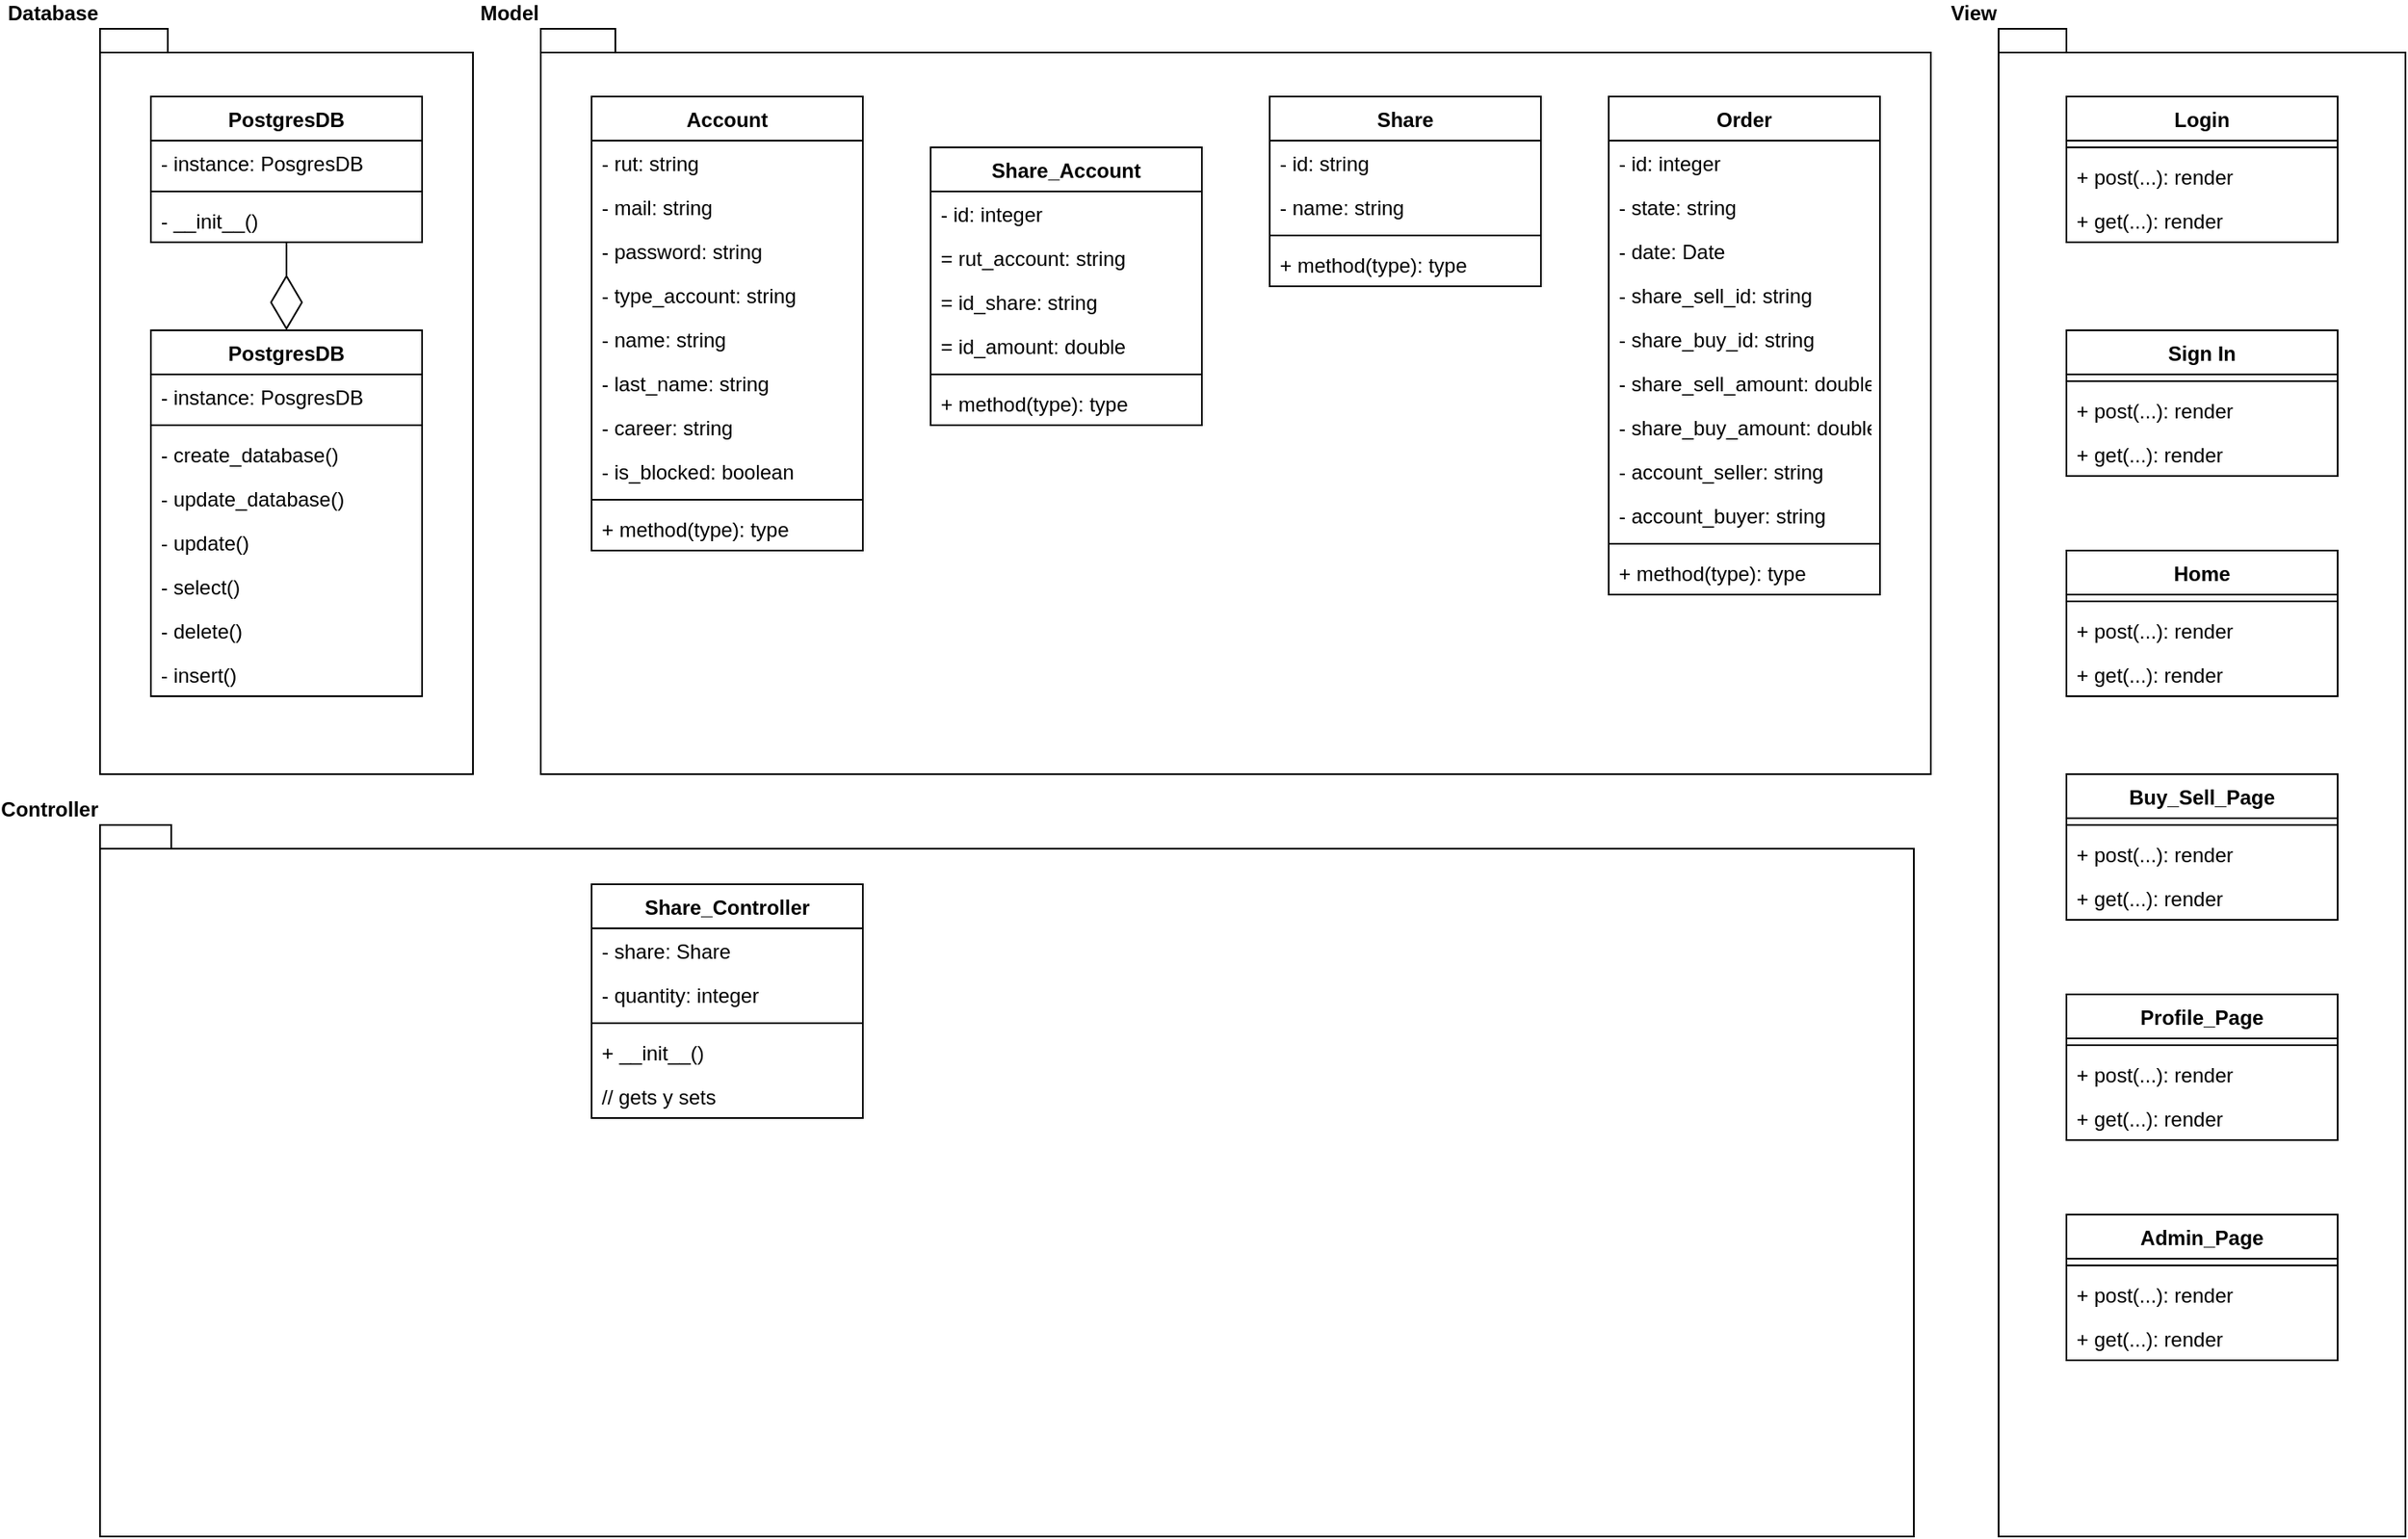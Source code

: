 <mxfile version="18.0.6" type="device"><diagram id="brTsoteVWbF4aycj68i8" name="Página-1"><mxGraphModel dx="2396" dy="1668" grid="1" gridSize="10" guides="1" tooltips="1" connect="1" arrows="1" fold="1" page="1" pageScale="1" pageWidth="1100" pageHeight="850" math="0" shadow="0"><root><mxCell id="0"/><mxCell id="1" parent="0"/><mxCell id="iyYRy4XAFYHZYxgiKapy-1" value="Model" style="shape=folder;fontStyle=1;spacingTop=10;tabWidth=40;tabHeight=14;tabPosition=left;html=1;labelPosition=left;verticalLabelPosition=top;align=right;verticalAlign=bottom;" vertex="1" parent="1"><mxGeometry x="-40" y="-80" width="820" height="440" as="geometry"/></mxCell><mxCell id="iyYRy4XAFYHZYxgiKapy-2" value="Controller&lt;br&gt;" style="shape=folder;fontStyle=1;spacingTop=10;tabWidth=40;tabHeight=14;tabPosition=left;html=1;labelPosition=left;verticalLabelPosition=top;align=right;verticalAlign=bottom;" vertex="1" parent="1"><mxGeometry x="-300" y="390" width="1070" height="420" as="geometry"/></mxCell><mxCell id="iyYRy4XAFYHZYxgiKapy-3" value="Database&lt;br&gt;" style="shape=folder;fontStyle=1;spacingTop=10;tabWidth=40;tabHeight=14;tabPosition=left;html=1;labelPosition=left;verticalLabelPosition=top;align=right;verticalAlign=bottom;" vertex="1" parent="1"><mxGeometry x="-300" y="-80" width="220" height="440" as="geometry"/></mxCell><mxCell id="iyYRy4XAFYHZYxgiKapy-4" value="View&lt;br&gt;" style="shape=folder;fontStyle=1;spacingTop=10;tabWidth=40;tabHeight=14;tabPosition=left;html=1;labelPosition=left;verticalLabelPosition=top;align=right;verticalAlign=bottom;" vertex="1" parent="1"><mxGeometry x="820" y="-80" width="240" height="890" as="geometry"/></mxCell><mxCell id="iyYRy4XAFYHZYxgiKapy-5" value="Account" style="swimlane;fontStyle=1;align=center;verticalAlign=top;childLayout=stackLayout;horizontal=1;startSize=26;horizontalStack=0;resizeParent=1;resizeParentMax=0;resizeLast=0;collapsible=1;marginBottom=0;" vertex="1" parent="1"><mxGeometry x="-10" y="-40" width="160" height="268" as="geometry"/></mxCell><mxCell id="iyYRy4XAFYHZYxgiKapy-6" value="- rut: string" style="text;strokeColor=none;fillColor=none;align=left;verticalAlign=top;spacingLeft=4;spacingRight=4;overflow=hidden;rotatable=0;points=[[0,0.5],[1,0.5]];portConstraint=eastwest;" vertex="1" parent="iyYRy4XAFYHZYxgiKapy-5"><mxGeometry y="26" width="160" height="26" as="geometry"/></mxCell><mxCell id="iyYRy4XAFYHZYxgiKapy-9" value="- mail: string" style="text;strokeColor=none;fillColor=none;align=left;verticalAlign=top;spacingLeft=4;spacingRight=4;overflow=hidden;rotatable=0;points=[[0,0.5],[1,0.5]];portConstraint=eastwest;" vertex="1" parent="iyYRy4XAFYHZYxgiKapy-5"><mxGeometry y="52" width="160" height="26" as="geometry"/></mxCell><mxCell id="iyYRy4XAFYHZYxgiKapy-11" value="- password: string" style="text;strokeColor=none;fillColor=none;align=left;verticalAlign=top;spacingLeft=4;spacingRight=4;overflow=hidden;rotatable=0;points=[[0,0.5],[1,0.5]];portConstraint=eastwest;" vertex="1" parent="iyYRy4XAFYHZYxgiKapy-5"><mxGeometry y="78" width="160" height="26" as="geometry"/></mxCell><mxCell id="iyYRy4XAFYHZYxgiKapy-12" value="- type_account: string" style="text;strokeColor=none;fillColor=none;align=left;verticalAlign=top;spacingLeft=4;spacingRight=4;overflow=hidden;rotatable=0;points=[[0,0.5],[1,0.5]];portConstraint=eastwest;" vertex="1" parent="iyYRy4XAFYHZYxgiKapy-5"><mxGeometry y="104" width="160" height="26" as="geometry"/></mxCell><mxCell id="iyYRy4XAFYHZYxgiKapy-13" value="- name: string" style="text;strokeColor=none;fillColor=none;align=left;verticalAlign=top;spacingLeft=4;spacingRight=4;overflow=hidden;rotatable=0;points=[[0,0.5],[1,0.5]];portConstraint=eastwest;" vertex="1" parent="iyYRy4XAFYHZYxgiKapy-5"><mxGeometry y="130" width="160" height="26" as="geometry"/></mxCell><mxCell id="iyYRy4XAFYHZYxgiKapy-14" value="- last_name: string" style="text;strokeColor=none;fillColor=none;align=left;verticalAlign=top;spacingLeft=4;spacingRight=4;overflow=hidden;rotatable=0;points=[[0,0.5],[1,0.5]];portConstraint=eastwest;" vertex="1" parent="iyYRy4XAFYHZYxgiKapy-5"><mxGeometry y="156" width="160" height="26" as="geometry"/></mxCell><mxCell id="iyYRy4XAFYHZYxgiKapy-15" value="- career: string" style="text;strokeColor=none;fillColor=none;align=left;verticalAlign=top;spacingLeft=4;spacingRight=4;overflow=hidden;rotatable=0;points=[[0,0.5],[1,0.5]];portConstraint=eastwest;" vertex="1" parent="iyYRy4XAFYHZYxgiKapy-5"><mxGeometry y="182" width="160" height="26" as="geometry"/></mxCell><mxCell id="iyYRy4XAFYHZYxgiKapy-16" value="- is_blocked: boolean" style="text;strokeColor=none;fillColor=none;align=left;verticalAlign=top;spacingLeft=4;spacingRight=4;overflow=hidden;rotatable=0;points=[[0,0.5],[1,0.5]];portConstraint=eastwest;" vertex="1" parent="iyYRy4XAFYHZYxgiKapy-5"><mxGeometry y="208" width="160" height="26" as="geometry"/></mxCell><mxCell id="iyYRy4XAFYHZYxgiKapy-7" value="" style="line;strokeWidth=1;fillColor=none;align=left;verticalAlign=middle;spacingTop=-1;spacingLeft=3;spacingRight=3;rotatable=0;labelPosition=right;points=[];portConstraint=eastwest;" vertex="1" parent="iyYRy4XAFYHZYxgiKapy-5"><mxGeometry y="234" width="160" height="8" as="geometry"/></mxCell><mxCell id="iyYRy4XAFYHZYxgiKapy-8" value="+ method(type): type" style="text;strokeColor=none;fillColor=none;align=left;verticalAlign=top;spacingLeft=4;spacingRight=4;overflow=hidden;rotatable=0;points=[[0,0.5],[1,0.5]];portConstraint=eastwest;" vertex="1" parent="iyYRy4XAFYHZYxgiKapy-5"><mxGeometry y="242" width="160" height="26" as="geometry"/></mxCell><mxCell id="iyYRy4XAFYHZYxgiKapy-17" value="Share" style="swimlane;fontStyle=1;align=center;verticalAlign=top;childLayout=stackLayout;horizontal=1;startSize=26;horizontalStack=0;resizeParent=1;resizeParentMax=0;resizeLast=0;collapsible=1;marginBottom=0;" vertex="1" parent="1"><mxGeometry x="390" y="-40" width="160" height="112" as="geometry"/></mxCell><mxCell id="iyYRy4XAFYHZYxgiKapy-18" value="- id: string" style="text;strokeColor=none;fillColor=none;align=left;verticalAlign=top;spacingLeft=4;spacingRight=4;overflow=hidden;rotatable=0;points=[[0,0.5],[1,0.5]];portConstraint=eastwest;" vertex="1" parent="iyYRy4XAFYHZYxgiKapy-17"><mxGeometry y="26" width="160" height="26" as="geometry"/></mxCell><mxCell id="iyYRy4XAFYHZYxgiKapy-21" value="- name: string" style="text;strokeColor=none;fillColor=none;align=left;verticalAlign=top;spacingLeft=4;spacingRight=4;overflow=hidden;rotatable=0;points=[[0,0.5],[1,0.5]];portConstraint=eastwest;" vertex="1" parent="iyYRy4XAFYHZYxgiKapy-17"><mxGeometry y="52" width="160" height="26" as="geometry"/></mxCell><mxCell id="iyYRy4XAFYHZYxgiKapy-19" value="" style="line;strokeWidth=1;fillColor=none;align=left;verticalAlign=middle;spacingTop=-1;spacingLeft=3;spacingRight=3;rotatable=0;labelPosition=right;points=[];portConstraint=eastwest;" vertex="1" parent="iyYRy4XAFYHZYxgiKapy-17"><mxGeometry y="78" width="160" height="8" as="geometry"/></mxCell><mxCell id="iyYRy4XAFYHZYxgiKapy-20" value="+ method(type): type" style="text;strokeColor=none;fillColor=none;align=left;verticalAlign=top;spacingLeft=4;spacingRight=4;overflow=hidden;rotatable=0;points=[[0,0.5],[1,0.5]];portConstraint=eastwest;" vertex="1" parent="iyYRy4XAFYHZYxgiKapy-17"><mxGeometry y="86" width="160" height="26" as="geometry"/></mxCell><mxCell id="iyYRy4XAFYHZYxgiKapy-23" value="Share_Account" style="swimlane;fontStyle=1;align=center;verticalAlign=top;childLayout=stackLayout;horizontal=1;startSize=26;horizontalStack=0;resizeParent=1;resizeParentMax=0;resizeLast=0;collapsible=1;marginBottom=0;" vertex="1" parent="1"><mxGeometry x="190" y="-10" width="160" height="164" as="geometry"/></mxCell><mxCell id="iyYRy4XAFYHZYxgiKapy-24" value="- id: integer" style="text;strokeColor=none;fillColor=none;align=left;verticalAlign=top;spacingLeft=4;spacingRight=4;overflow=hidden;rotatable=0;points=[[0,0.5],[1,0.5]];portConstraint=eastwest;" vertex="1" parent="iyYRy4XAFYHZYxgiKapy-23"><mxGeometry y="26" width="160" height="26" as="geometry"/></mxCell><mxCell id="iyYRy4XAFYHZYxgiKapy-25" value="= rut_account: string" style="text;strokeColor=none;fillColor=none;align=left;verticalAlign=top;spacingLeft=4;spacingRight=4;overflow=hidden;rotatable=0;points=[[0,0.5],[1,0.5]];portConstraint=eastwest;" vertex="1" parent="iyYRy4XAFYHZYxgiKapy-23"><mxGeometry y="52" width="160" height="26" as="geometry"/></mxCell><mxCell id="iyYRy4XAFYHZYxgiKapy-28" value="= id_share: string" style="text;strokeColor=none;fillColor=none;align=left;verticalAlign=top;spacingLeft=4;spacingRight=4;overflow=hidden;rotatable=0;points=[[0,0.5],[1,0.5]];portConstraint=eastwest;" vertex="1" parent="iyYRy4XAFYHZYxgiKapy-23"><mxGeometry y="78" width="160" height="26" as="geometry"/></mxCell><mxCell id="iyYRy4XAFYHZYxgiKapy-29" value="= id_amount: double" style="text;strokeColor=none;fillColor=none;align=left;verticalAlign=top;spacingLeft=4;spacingRight=4;overflow=hidden;rotatable=0;points=[[0,0.5],[1,0.5]];portConstraint=eastwest;" vertex="1" parent="iyYRy4XAFYHZYxgiKapy-23"><mxGeometry y="104" width="160" height="26" as="geometry"/></mxCell><mxCell id="iyYRy4XAFYHZYxgiKapy-26" value="" style="line;strokeWidth=1;fillColor=none;align=left;verticalAlign=middle;spacingTop=-1;spacingLeft=3;spacingRight=3;rotatable=0;labelPosition=right;points=[];portConstraint=eastwest;" vertex="1" parent="iyYRy4XAFYHZYxgiKapy-23"><mxGeometry y="130" width="160" height="8" as="geometry"/></mxCell><mxCell id="iyYRy4XAFYHZYxgiKapy-27" value="+ method(type): type" style="text;strokeColor=none;fillColor=none;align=left;verticalAlign=top;spacingLeft=4;spacingRight=4;overflow=hidden;rotatable=0;points=[[0,0.5],[1,0.5]];portConstraint=eastwest;" vertex="1" parent="iyYRy4XAFYHZYxgiKapy-23"><mxGeometry y="138" width="160" height="26" as="geometry"/></mxCell><mxCell id="iyYRy4XAFYHZYxgiKapy-41" value="Order" style="swimlane;fontStyle=1;align=center;verticalAlign=top;childLayout=stackLayout;horizontal=1;startSize=26;horizontalStack=0;resizeParent=1;resizeParentMax=0;resizeLast=0;collapsible=1;marginBottom=0;" vertex="1" parent="1"><mxGeometry x="590" y="-40" width="160" height="294" as="geometry"/></mxCell><mxCell id="iyYRy4XAFYHZYxgiKapy-42" value="- id: integer" style="text;strokeColor=none;fillColor=none;align=left;verticalAlign=top;spacingLeft=4;spacingRight=4;overflow=hidden;rotatable=0;points=[[0,0.5],[1,0.5]];portConstraint=eastwest;" vertex="1" parent="iyYRy4XAFYHZYxgiKapy-41"><mxGeometry y="26" width="160" height="26" as="geometry"/></mxCell><mxCell id="iyYRy4XAFYHZYxgiKapy-43" value="- state: string" style="text;strokeColor=none;fillColor=none;align=left;verticalAlign=top;spacingLeft=4;spacingRight=4;overflow=hidden;rotatable=0;points=[[0,0.5],[1,0.5]];portConstraint=eastwest;" vertex="1" parent="iyYRy4XAFYHZYxgiKapy-41"><mxGeometry y="52" width="160" height="26" as="geometry"/></mxCell><mxCell id="iyYRy4XAFYHZYxgiKapy-44" value="- date: Date" style="text;strokeColor=none;fillColor=none;align=left;verticalAlign=top;spacingLeft=4;spacingRight=4;overflow=hidden;rotatable=0;points=[[0,0.5],[1,0.5]];portConstraint=eastwest;" vertex="1" parent="iyYRy4XAFYHZYxgiKapy-41"><mxGeometry y="78" width="160" height="26" as="geometry"/></mxCell><mxCell id="iyYRy4XAFYHZYxgiKapy-45" value="- share_sell_id: string" style="text;strokeColor=none;fillColor=none;align=left;verticalAlign=top;spacingLeft=4;spacingRight=4;overflow=hidden;rotatable=0;points=[[0,0.5],[1,0.5]];portConstraint=eastwest;" vertex="1" parent="iyYRy4XAFYHZYxgiKapy-41"><mxGeometry y="104" width="160" height="26" as="geometry"/></mxCell><mxCell id="iyYRy4XAFYHZYxgiKapy-46" value="- share_buy_id: string" style="text;strokeColor=none;fillColor=none;align=left;verticalAlign=top;spacingLeft=4;spacingRight=4;overflow=hidden;rotatable=0;points=[[0,0.5],[1,0.5]];portConstraint=eastwest;" vertex="1" parent="iyYRy4XAFYHZYxgiKapy-41"><mxGeometry y="130" width="160" height="26" as="geometry"/></mxCell><mxCell id="iyYRy4XAFYHZYxgiKapy-47" value="- share_sell_amount: double" style="text;strokeColor=none;fillColor=none;align=left;verticalAlign=top;spacingLeft=4;spacingRight=4;overflow=hidden;rotatable=0;points=[[0,0.5],[1,0.5]];portConstraint=eastwest;" vertex="1" parent="iyYRy4XAFYHZYxgiKapy-41"><mxGeometry y="156" width="160" height="26" as="geometry"/></mxCell><mxCell id="iyYRy4XAFYHZYxgiKapy-48" value="- share_buy_amount: double" style="text;strokeColor=none;fillColor=none;align=left;verticalAlign=top;spacingLeft=4;spacingRight=4;overflow=hidden;rotatable=0;points=[[0,0.5],[1,0.5]];portConstraint=eastwest;" vertex="1" parent="iyYRy4XAFYHZYxgiKapy-41"><mxGeometry y="182" width="160" height="26" as="geometry"/></mxCell><mxCell id="iyYRy4XAFYHZYxgiKapy-49" value="- account_seller: string" style="text;strokeColor=none;fillColor=none;align=left;verticalAlign=top;spacingLeft=4;spacingRight=4;overflow=hidden;rotatable=0;points=[[0,0.5],[1,0.5]];portConstraint=eastwest;" vertex="1" parent="iyYRy4XAFYHZYxgiKapy-41"><mxGeometry y="208" width="160" height="26" as="geometry"/></mxCell><mxCell id="iyYRy4XAFYHZYxgiKapy-52" value="- account_buyer: string" style="text;strokeColor=none;fillColor=none;align=left;verticalAlign=top;spacingLeft=4;spacingRight=4;overflow=hidden;rotatable=0;points=[[0,0.5],[1,0.5]];portConstraint=eastwest;" vertex="1" parent="iyYRy4XAFYHZYxgiKapy-41"><mxGeometry y="234" width="160" height="26" as="geometry"/></mxCell><mxCell id="iyYRy4XAFYHZYxgiKapy-50" value="" style="line;strokeWidth=1;fillColor=none;align=left;verticalAlign=middle;spacingTop=-1;spacingLeft=3;spacingRight=3;rotatable=0;labelPosition=right;points=[];portConstraint=eastwest;" vertex="1" parent="iyYRy4XAFYHZYxgiKapy-41"><mxGeometry y="260" width="160" height="8" as="geometry"/></mxCell><mxCell id="iyYRy4XAFYHZYxgiKapy-51" value="+ method(type): type" style="text;strokeColor=none;fillColor=none;align=left;verticalAlign=top;spacingLeft=4;spacingRight=4;overflow=hidden;rotatable=0;points=[[0,0.5],[1,0.5]];portConstraint=eastwest;" vertex="1" parent="iyYRy4XAFYHZYxgiKapy-41"><mxGeometry y="268" width="160" height="26" as="geometry"/></mxCell><mxCell id="iyYRy4XAFYHZYxgiKapy-53" value="Login" style="swimlane;fontStyle=1;align=center;verticalAlign=top;childLayout=stackLayout;horizontal=1;startSize=26;horizontalStack=0;resizeParent=1;resizeParentMax=0;resizeLast=0;collapsible=1;marginBottom=0;" vertex="1" parent="1"><mxGeometry x="860" y="-40" width="160" height="86" as="geometry"/></mxCell><mxCell id="iyYRy4XAFYHZYxgiKapy-55" value="" style="line;strokeWidth=1;fillColor=none;align=left;verticalAlign=middle;spacingTop=-1;spacingLeft=3;spacingRight=3;rotatable=0;labelPosition=right;points=[];portConstraint=eastwest;" vertex="1" parent="iyYRy4XAFYHZYxgiKapy-53"><mxGeometry y="26" width="160" height="8" as="geometry"/></mxCell><mxCell id="iyYRy4XAFYHZYxgiKapy-56" value="+ post(...): render" style="text;strokeColor=none;fillColor=none;align=left;verticalAlign=top;spacingLeft=4;spacingRight=4;overflow=hidden;rotatable=0;points=[[0,0.5],[1,0.5]];portConstraint=eastwest;" vertex="1" parent="iyYRy4XAFYHZYxgiKapy-53"><mxGeometry y="34" width="160" height="26" as="geometry"/></mxCell><mxCell id="iyYRy4XAFYHZYxgiKapy-57" value="+ get(...): render" style="text;strokeColor=none;fillColor=none;align=left;verticalAlign=top;spacingLeft=4;spacingRight=4;overflow=hidden;rotatable=0;points=[[0,0.5],[1,0.5]];portConstraint=eastwest;" vertex="1" parent="iyYRy4XAFYHZYxgiKapy-53"><mxGeometry y="60" width="160" height="26" as="geometry"/></mxCell><mxCell id="iyYRy4XAFYHZYxgiKapy-58" value="Sign In" style="swimlane;fontStyle=1;align=center;verticalAlign=top;childLayout=stackLayout;horizontal=1;startSize=26;horizontalStack=0;resizeParent=1;resizeParentMax=0;resizeLast=0;collapsible=1;marginBottom=0;" vertex="1" parent="1"><mxGeometry x="860" y="98" width="160" height="86" as="geometry"/></mxCell><mxCell id="iyYRy4XAFYHZYxgiKapy-59" value="" style="line;strokeWidth=1;fillColor=none;align=left;verticalAlign=middle;spacingTop=-1;spacingLeft=3;spacingRight=3;rotatable=0;labelPosition=right;points=[];portConstraint=eastwest;" vertex="1" parent="iyYRy4XAFYHZYxgiKapy-58"><mxGeometry y="26" width="160" height="8" as="geometry"/></mxCell><mxCell id="iyYRy4XAFYHZYxgiKapy-60" value="+ post(...): render" style="text;strokeColor=none;fillColor=none;align=left;verticalAlign=top;spacingLeft=4;spacingRight=4;overflow=hidden;rotatable=0;points=[[0,0.5],[1,0.5]];portConstraint=eastwest;" vertex="1" parent="iyYRy4XAFYHZYxgiKapy-58"><mxGeometry y="34" width="160" height="26" as="geometry"/></mxCell><mxCell id="iyYRy4XAFYHZYxgiKapy-61" value="+ get(...): render" style="text;strokeColor=none;fillColor=none;align=left;verticalAlign=top;spacingLeft=4;spacingRight=4;overflow=hidden;rotatable=0;points=[[0,0.5],[1,0.5]];portConstraint=eastwest;" vertex="1" parent="iyYRy4XAFYHZYxgiKapy-58"><mxGeometry y="60" width="160" height="26" as="geometry"/></mxCell><mxCell id="iyYRy4XAFYHZYxgiKapy-62" value="Home" style="swimlane;fontStyle=1;align=center;verticalAlign=top;childLayout=stackLayout;horizontal=1;startSize=26;horizontalStack=0;resizeParent=1;resizeParentMax=0;resizeLast=0;collapsible=1;marginBottom=0;" vertex="1" parent="1"><mxGeometry x="860" y="228" width="160" height="86" as="geometry"/></mxCell><mxCell id="iyYRy4XAFYHZYxgiKapy-63" value="" style="line;strokeWidth=1;fillColor=none;align=left;verticalAlign=middle;spacingTop=-1;spacingLeft=3;spacingRight=3;rotatable=0;labelPosition=right;points=[];portConstraint=eastwest;" vertex="1" parent="iyYRy4XAFYHZYxgiKapy-62"><mxGeometry y="26" width="160" height="8" as="geometry"/></mxCell><mxCell id="iyYRy4XAFYHZYxgiKapy-64" value="+ post(...): render" style="text;strokeColor=none;fillColor=none;align=left;verticalAlign=top;spacingLeft=4;spacingRight=4;overflow=hidden;rotatable=0;points=[[0,0.5],[1,0.5]];portConstraint=eastwest;" vertex="1" parent="iyYRy4XAFYHZYxgiKapy-62"><mxGeometry y="34" width="160" height="26" as="geometry"/></mxCell><mxCell id="iyYRy4XAFYHZYxgiKapy-65" value="+ get(...): render" style="text;strokeColor=none;fillColor=none;align=left;verticalAlign=top;spacingLeft=4;spacingRight=4;overflow=hidden;rotatable=0;points=[[0,0.5],[1,0.5]];portConstraint=eastwest;" vertex="1" parent="iyYRy4XAFYHZYxgiKapy-62"><mxGeometry y="60" width="160" height="26" as="geometry"/></mxCell><mxCell id="iyYRy4XAFYHZYxgiKapy-66" value="Buy_Sell_Page" style="swimlane;fontStyle=1;align=center;verticalAlign=top;childLayout=stackLayout;horizontal=1;startSize=26;horizontalStack=0;resizeParent=1;resizeParentMax=0;resizeLast=0;collapsible=1;marginBottom=0;" vertex="1" parent="1"><mxGeometry x="860" y="360" width="160" height="86" as="geometry"/></mxCell><mxCell id="iyYRy4XAFYHZYxgiKapy-67" value="" style="line;strokeWidth=1;fillColor=none;align=left;verticalAlign=middle;spacingTop=-1;spacingLeft=3;spacingRight=3;rotatable=0;labelPosition=right;points=[];portConstraint=eastwest;" vertex="1" parent="iyYRy4XAFYHZYxgiKapy-66"><mxGeometry y="26" width="160" height="8" as="geometry"/></mxCell><mxCell id="iyYRy4XAFYHZYxgiKapy-68" value="+ post(...): render" style="text;strokeColor=none;fillColor=none;align=left;verticalAlign=top;spacingLeft=4;spacingRight=4;overflow=hidden;rotatable=0;points=[[0,0.5],[1,0.5]];portConstraint=eastwest;" vertex="1" parent="iyYRy4XAFYHZYxgiKapy-66"><mxGeometry y="34" width="160" height="26" as="geometry"/></mxCell><mxCell id="iyYRy4XAFYHZYxgiKapy-69" value="+ get(...): render" style="text;strokeColor=none;fillColor=none;align=left;verticalAlign=top;spacingLeft=4;spacingRight=4;overflow=hidden;rotatable=0;points=[[0,0.5],[1,0.5]];portConstraint=eastwest;" vertex="1" parent="iyYRy4XAFYHZYxgiKapy-66"><mxGeometry y="60" width="160" height="26" as="geometry"/></mxCell><mxCell id="iyYRy4XAFYHZYxgiKapy-70" value="Profile_Page" style="swimlane;fontStyle=1;align=center;verticalAlign=top;childLayout=stackLayout;horizontal=1;startSize=26;horizontalStack=0;resizeParent=1;resizeParentMax=0;resizeLast=0;collapsible=1;marginBottom=0;" vertex="1" parent="1"><mxGeometry x="860" y="490" width="160" height="86" as="geometry"/></mxCell><mxCell id="iyYRy4XAFYHZYxgiKapy-71" value="" style="line;strokeWidth=1;fillColor=none;align=left;verticalAlign=middle;spacingTop=-1;spacingLeft=3;spacingRight=3;rotatable=0;labelPosition=right;points=[];portConstraint=eastwest;" vertex="1" parent="iyYRy4XAFYHZYxgiKapy-70"><mxGeometry y="26" width="160" height="8" as="geometry"/></mxCell><mxCell id="iyYRy4XAFYHZYxgiKapy-72" value="+ post(...): render" style="text;strokeColor=none;fillColor=none;align=left;verticalAlign=top;spacingLeft=4;spacingRight=4;overflow=hidden;rotatable=0;points=[[0,0.5],[1,0.5]];portConstraint=eastwest;" vertex="1" parent="iyYRy4XAFYHZYxgiKapy-70"><mxGeometry y="34" width="160" height="26" as="geometry"/></mxCell><mxCell id="iyYRy4XAFYHZYxgiKapy-73" value="+ get(...): render" style="text;strokeColor=none;fillColor=none;align=left;verticalAlign=top;spacingLeft=4;spacingRight=4;overflow=hidden;rotatable=0;points=[[0,0.5],[1,0.5]];portConstraint=eastwest;" vertex="1" parent="iyYRy4XAFYHZYxgiKapy-70"><mxGeometry y="60" width="160" height="26" as="geometry"/></mxCell><mxCell id="iyYRy4XAFYHZYxgiKapy-74" value="Admin_Page" style="swimlane;fontStyle=1;align=center;verticalAlign=top;childLayout=stackLayout;horizontal=1;startSize=26;horizontalStack=0;resizeParent=1;resizeParentMax=0;resizeLast=0;collapsible=1;marginBottom=0;" vertex="1" parent="1"><mxGeometry x="860" y="620" width="160" height="86" as="geometry"/></mxCell><mxCell id="iyYRy4XAFYHZYxgiKapy-75" value="" style="line;strokeWidth=1;fillColor=none;align=left;verticalAlign=middle;spacingTop=-1;spacingLeft=3;spacingRight=3;rotatable=0;labelPosition=right;points=[];portConstraint=eastwest;" vertex="1" parent="iyYRy4XAFYHZYxgiKapy-74"><mxGeometry y="26" width="160" height="8" as="geometry"/></mxCell><mxCell id="iyYRy4XAFYHZYxgiKapy-76" value="+ post(...): render" style="text;strokeColor=none;fillColor=none;align=left;verticalAlign=top;spacingLeft=4;spacingRight=4;overflow=hidden;rotatable=0;points=[[0,0.5],[1,0.5]];portConstraint=eastwest;" vertex="1" parent="iyYRy4XAFYHZYxgiKapy-74"><mxGeometry y="34" width="160" height="26" as="geometry"/></mxCell><mxCell id="iyYRy4XAFYHZYxgiKapy-77" value="+ get(...): render" style="text;strokeColor=none;fillColor=none;align=left;verticalAlign=top;spacingLeft=4;spacingRight=4;overflow=hidden;rotatable=0;points=[[0,0.5],[1,0.5]];portConstraint=eastwest;" vertex="1" parent="iyYRy4XAFYHZYxgiKapy-74"><mxGeometry y="60" width="160" height="26" as="geometry"/></mxCell><mxCell id="iyYRy4XAFYHZYxgiKapy-91" style="edgeStyle=orthogonalEdgeStyle;rounded=0;orthogonalLoop=1;jettySize=auto;html=1;endArrow=diamondThin;endFill=0;startSize=6;endSize=30;" edge="1" parent="1" source="iyYRy4XAFYHZYxgiKapy-78" target="iyYRy4XAFYHZYxgiKapy-82"><mxGeometry relative="1" as="geometry"/></mxCell><mxCell id="iyYRy4XAFYHZYxgiKapy-78" value="PostgresDB" style="swimlane;fontStyle=1;align=center;verticalAlign=top;childLayout=stackLayout;horizontal=1;startSize=26;horizontalStack=0;resizeParent=1;resizeParentMax=0;resizeLast=0;collapsible=1;marginBottom=0;" vertex="1" parent="1"><mxGeometry x="-270" y="-40" width="160" height="86" as="geometry"/></mxCell><mxCell id="iyYRy4XAFYHZYxgiKapy-79" value="- instance: PosgresDB" style="text;strokeColor=none;fillColor=none;align=left;verticalAlign=top;spacingLeft=4;spacingRight=4;overflow=hidden;rotatable=0;points=[[0,0.5],[1,0.5]];portConstraint=eastwest;" vertex="1" parent="iyYRy4XAFYHZYxgiKapy-78"><mxGeometry y="26" width="160" height="26" as="geometry"/></mxCell><mxCell id="iyYRy4XAFYHZYxgiKapy-80" value="" style="line;strokeWidth=1;fillColor=none;align=left;verticalAlign=middle;spacingTop=-1;spacingLeft=3;spacingRight=3;rotatable=0;labelPosition=right;points=[];portConstraint=eastwest;" vertex="1" parent="iyYRy4XAFYHZYxgiKapy-78"><mxGeometry y="52" width="160" height="8" as="geometry"/></mxCell><mxCell id="iyYRy4XAFYHZYxgiKapy-81" value="- __init__()" style="text;strokeColor=none;fillColor=none;align=left;verticalAlign=top;spacingLeft=4;spacingRight=4;overflow=hidden;rotatable=0;points=[[0,0.5],[1,0.5]];portConstraint=eastwest;" vertex="1" parent="iyYRy4XAFYHZYxgiKapy-78"><mxGeometry y="60" width="160" height="26" as="geometry"/></mxCell><mxCell id="iyYRy4XAFYHZYxgiKapy-82" value="PostgresDB" style="swimlane;fontStyle=1;align=center;verticalAlign=top;childLayout=stackLayout;horizontal=1;startSize=26;horizontalStack=0;resizeParent=1;resizeParentMax=0;resizeLast=0;collapsible=1;marginBottom=0;" vertex="1" parent="1"><mxGeometry x="-270" y="98" width="160" height="216" as="geometry"/></mxCell><mxCell id="iyYRy4XAFYHZYxgiKapy-83" value="- instance: PosgresDB" style="text;strokeColor=none;fillColor=none;align=left;verticalAlign=top;spacingLeft=4;spacingRight=4;overflow=hidden;rotatable=0;points=[[0,0.5],[1,0.5]];portConstraint=eastwest;" vertex="1" parent="iyYRy4XAFYHZYxgiKapy-82"><mxGeometry y="26" width="160" height="26" as="geometry"/></mxCell><mxCell id="iyYRy4XAFYHZYxgiKapy-84" value="" style="line;strokeWidth=1;fillColor=none;align=left;verticalAlign=middle;spacingTop=-1;spacingLeft=3;spacingRight=3;rotatable=0;labelPosition=right;points=[];portConstraint=eastwest;" vertex="1" parent="iyYRy4XAFYHZYxgiKapy-82"><mxGeometry y="52" width="160" height="8" as="geometry"/></mxCell><mxCell id="iyYRy4XAFYHZYxgiKapy-85" value="- create_database()" style="text;strokeColor=none;fillColor=none;align=left;verticalAlign=top;spacingLeft=4;spacingRight=4;overflow=hidden;rotatable=0;points=[[0,0.5],[1,0.5]];portConstraint=eastwest;" vertex="1" parent="iyYRy4XAFYHZYxgiKapy-82"><mxGeometry y="60" width="160" height="26" as="geometry"/></mxCell><mxCell id="iyYRy4XAFYHZYxgiKapy-86" value="- update_database()" style="text;strokeColor=none;fillColor=none;align=left;verticalAlign=top;spacingLeft=4;spacingRight=4;overflow=hidden;rotatable=0;points=[[0,0.5],[1,0.5]];portConstraint=eastwest;" vertex="1" parent="iyYRy4XAFYHZYxgiKapy-82"><mxGeometry y="86" width="160" height="26" as="geometry"/></mxCell><mxCell id="iyYRy4XAFYHZYxgiKapy-87" value="- update()" style="text;strokeColor=none;fillColor=none;align=left;verticalAlign=top;spacingLeft=4;spacingRight=4;overflow=hidden;rotatable=0;points=[[0,0.5],[1,0.5]];portConstraint=eastwest;" vertex="1" parent="iyYRy4XAFYHZYxgiKapy-82"><mxGeometry y="112" width="160" height="26" as="geometry"/></mxCell><mxCell id="iyYRy4XAFYHZYxgiKapy-88" value="- select()" style="text;strokeColor=none;fillColor=none;align=left;verticalAlign=top;spacingLeft=4;spacingRight=4;overflow=hidden;rotatable=0;points=[[0,0.5],[1,0.5]];portConstraint=eastwest;" vertex="1" parent="iyYRy4XAFYHZYxgiKapy-82"><mxGeometry y="138" width="160" height="26" as="geometry"/></mxCell><mxCell id="iyYRy4XAFYHZYxgiKapy-90" value="- delete()" style="text;strokeColor=none;fillColor=none;align=left;verticalAlign=top;spacingLeft=4;spacingRight=4;overflow=hidden;rotatable=0;points=[[0,0.5],[1,0.5]];portConstraint=eastwest;" vertex="1" parent="iyYRy4XAFYHZYxgiKapy-82"><mxGeometry y="164" width="160" height="26" as="geometry"/></mxCell><mxCell id="iyYRy4XAFYHZYxgiKapy-89" value="- insert()" style="text;strokeColor=none;fillColor=none;align=left;verticalAlign=top;spacingLeft=4;spacingRight=4;overflow=hidden;rotatable=0;points=[[0,0.5],[1,0.5]];portConstraint=eastwest;" vertex="1" parent="iyYRy4XAFYHZYxgiKapy-82"><mxGeometry y="190" width="160" height="26" as="geometry"/></mxCell><mxCell id="iyYRy4XAFYHZYxgiKapy-95" value="Share_Controller" style="swimlane;fontStyle=1;align=center;verticalAlign=top;childLayout=stackLayout;horizontal=1;startSize=26;horizontalStack=0;resizeParent=1;resizeParentMax=0;resizeLast=0;collapsible=1;marginBottom=0;" vertex="1" parent="1"><mxGeometry x="-10" y="425" width="160" height="138" as="geometry"/></mxCell><mxCell id="iyYRy4XAFYHZYxgiKapy-96" value="- share: Share" style="text;strokeColor=none;fillColor=none;align=left;verticalAlign=top;spacingLeft=4;spacingRight=4;overflow=hidden;rotatable=0;points=[[0,0.5],[1,0.5]];portConstraint=eastwest;" vertex="1" parent="iyYRy4XAFYHZYxgiKapy-95"><mxGeometry y="26" width="160" height="26" as="geometry"/></mxCell><mxCell id="iyYRy4XAFYHZYxgiKapy-102" value="- quantity: integer" style="text;strokeColor=none;fillColor=none;align=left;verticalAlign=top;spacingLeft=4;spacingRight=4;overflow=hidden;rotatable=0;points=[[0,0.5],[1,0.5]];portConstraint=eastwest;" vertex="1" parent="iyYRy4XAFYHZYxgiKapy-95"><mxGeometry y="52" width="160" height="26" as="geometry"/></mxCell><mxCell id="iyYRy4XAFYHZYxgiKapy-97" value="" style="line;strokeWidth=1;fillColor=none;align=left;verticalAlign=middle;spacingTop=-1;spacingLeft=3;spacingRight=3;rotatable=0;labelPosition=right;points=[];portConstraint=eastwest;" vertex="1" parent="iyYRy4XAFYHZYxgiKapy-95"><mxGeometry y="78" width="160" height="8" as="geometry"/></mxCell><mxCell id="iyYRy4XAFYHZYxgiKapy-98" value="+ __init__()" style="text;strokeColor=none;fillColor=none;align=left;verticalAlign=top;spacingLeft=4;spacingRight=4;overflow=hidden;rotatable=0;points=[[0,0.5],[1,0.5]];portConstraint=eastwest;" vertex="1" parent="iyYRy4XAFYHZYxgiKapy-95"><mxGeometry y="86" width="160" height="26" as="geometry"/></mxCell><mxCell id="iyYRy4XAFYHZYxgiKapy-101" value="// gets y sets" style="text;strokeColor=none;fillColor=none;align=left;verticalAlign=top;spacingLeft=4;spacingRight=4;overflow=hidden;rotatable=0;points=[[0,0.5],[1,0.5]];portConstraint=eastwest;" vertex="1" parent="iyYRy4XAFYHZYxgiKapy-95"><mxGeometry y="112" width="160" height="26" as="geometry"/></mxCell></root></mxGraphModel></diagram></mxfile>